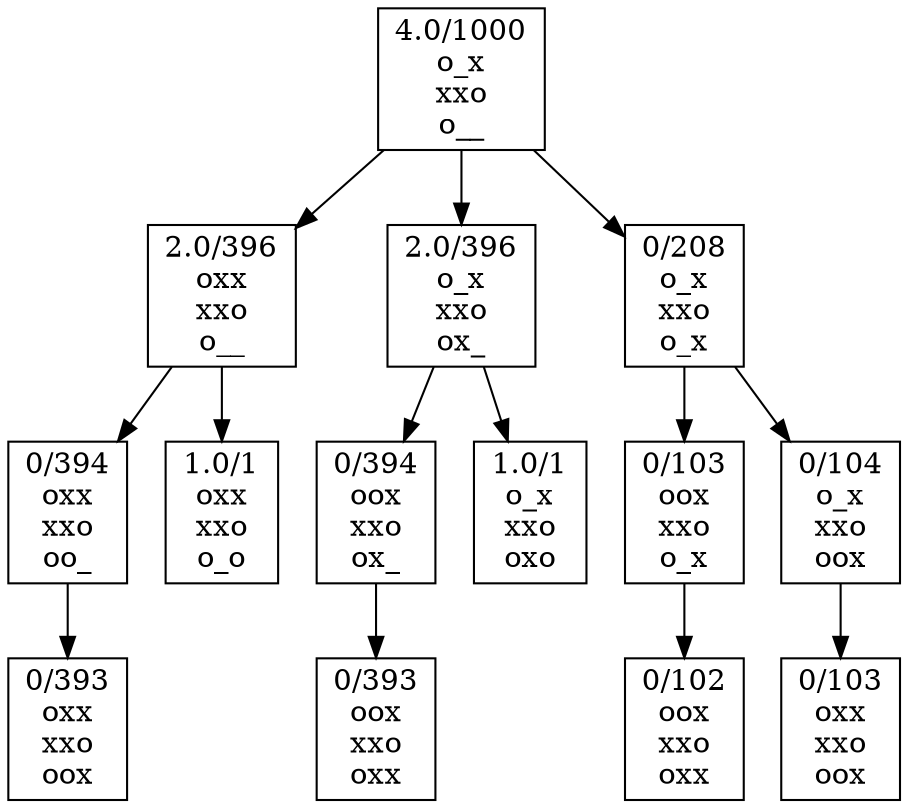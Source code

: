 digraph G {
    node [shape=box];
    "4.0/1000
o_x
xxo
o__
" -> "2.0/396
oxx
xxo
o__
"
    "4.0/1000
o_x
xxo
o__
" -> "2.0/396
o_x
xxo
ox_
"
    "4.0/1000
o_x
xxo
o__
" -> "0/208
o_x
xxo
o_x
"
    "2.0/396
oxx
xxo
o__
" -> "0/394
oxx
xxo
oo_
"
    "2.0/396
oxx
xxo
o__
" -> "1.0/1
oxx
xxo
o_o
"
    "2.0/396
o_x
xxo
ox_
" -> "0/394
oox
xxo
ox_
"
    "2.0/396
o_x
xxo
ox_
" -> "1.0/1
o_x
xxo
oxo
"
    "0/208
o_x
xxo
o_x
" -> "0/103
oox
xxo
o_x
"
    "0/208
o_x
xxo
o_x
" -> "0/104
o_x
xxo
oox
"
    "0/394
oxx
xxo
oo_
" -> "0/393
oxx
xxo
oox
"
    "0/394
oox
xxo
ox_
" -> "0/393
oox
xxo
oxx
"
    "0/103
oox
xxo
o_x
" -> "0/102
oox
xxo
oxx
"
    "0/104
o_x
xxo
oox
" -> "0/103
oxx
xxo
oox
"
}
